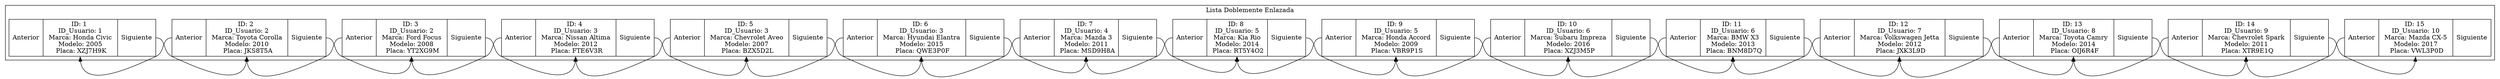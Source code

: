 digraph G {
    node [shape=record];
    rankdir=LR;
    subgraph cluster_0 {
        label = "Lista Doblemente Enlazada";
        n0 [label = "{<prev> Anterior | <data> ID: 1 \n ID_Usuario: 1 \n Marca: Honda Civic \n Modelo: 2005 \n Placa: XZJ7H9K | <next> Siguiente }"];
        n1 [label = "{<prev> Anterior | <data> ID: 2 \n ID_Usuario: 2 \n Marca: Toyota Corolla \n Modelo: 2010 \n Placa: JKS8T5A | <next> Siguiente }"];
        n2 [label = "{<prev> Anterior | <data> ID: 3 \n ID_Usuario: 2 \n Marca: Ford Focus \n Modelo: 2008 \n Placa: YT2XG9M | <next> Siguiente }"];
        n3 [label = "{<prev> Anterior | <data> ID: 4 \n ID_Usuario: 3 \n Marca: Nissan Altima \n Modelo: 2012 \n Placa: FTE6V3R | <next> Siguiente }"];
        n4 [label = "{<prev> Anterior | <data> ID: 5 \n ID_Usuario: 3 \n Marca: Chevrolet Aveo \n Modelo: 2007 \n Placa: BZX5D2L | <next> Siguiente }"];
        n5 [label = "{<prev> Anterior | <data> ID: 6 \n ID_Usuario: 3 \n Marca: Hyundai Elantra \n Modelo: 2015 \n Placa: QWE3P0F | <next> Siguiente }"];
        n6 [label = "{<prev> Anterior | <data> ID: 7 \n ID_Usuario: 4 \n Marca: Mazda 3 \n Modelo: 2011 \n Placa: MSD9H8A | <next> Siguiente }"];
        n7 [label = "{<prev> Anterior | <data> ID: 8 \n ID_Usuario: 5 \n Marca: Kia Rio \n Modelo: 2014 \n Placa: RT5Y4O2 | <next> Siguiente }"];
        n8 [label = "{<prev> Anterior | <data> ID: 9 \n ID_Usuario: 5 \n Marca: Honda Accord \n Modelo: 2009 \n Placa: VBR9P1S | <next> Siguiente }"];
        n9 [label = "{<prev> Anterior | <data> ID: 10 \n ID_Usuario: 6 \n Marca: Subaru Impreza \n Modelo: 2016 \n Placa: XZJ3M5P | <next> Siguiente }"];
        n10 [label = "{<prev> Anterior | <data> ID: 11 \n ID_Usuario: 6 \n Marca: BMW X3 \n Modelo: 2013 \n Placa: BNM8D7Q | <next> Siguiente }"];
        n11 [label = "{<prev> Anterior | <data> ID: 12 \n ID_Usuario: 7 \n Marca: Volkswagen Jetta \n Modelo: 2012 \n Placa: JXK3L9D | <next> Siguiente }"];
        n12 [label = "{<prev> Anterior | <data> ID: 13 \n ID_Usuario: 8 \n Marca: Toyota Camry \n Modelo: 2014 \n Placa: OIJ6R4F | <next> Siguiente }"];
        n13 [label = "{<prev> Anterior | <data> ID: 14 \n ID_Usuario: 9 \n Marca: Chevrolet Spark \n Modelo: 2011 \n Placa: XTR9E1Q | <next> Siguiente }"];
        n14 [label = "{<prev> Anterior | <data> ID: 15 \n ID_Usuario: 10 \n Marca: Mazda CX-5 \n Modelo: 2017 \n Placa: VWL3P0D | <next> Siguiente }"];
        n0:next -> n1:data;
        n1:prev -> n0:data;
        n1:next -> n2:data;
        n2:prev -> n1:data;
        n2:next -> n3:data;
        n3:prev -> n2:data;
        n3:next -> n4:data;
        n4:prev -> n3:data;
        n4:next -> n5:data;
        n5:prev -> n4:data;
        n5:next -> n6:data;
        n6:prev -> n5:data;
        n6:next -> n7:data;
        n7:prev -> n6:data;
        n7:next -> n8:data;
        n8:prev -> n7:data;
        n8:next -> n9:data;
        n9:prev -> n8:data;
        n9:next -> n10:data;
        n10:prev -> n9:data;
        n10:next -> n11:data;
        n11:prev -> n10:data;
        n11:next -> n12:data;
        n12:prev -> n11:data;
        n12:next -> n13:data;
        n13:prev -> n12:data;
        n13:next -> n14:data;
        n14:prev -> n13:data;
    }
}
